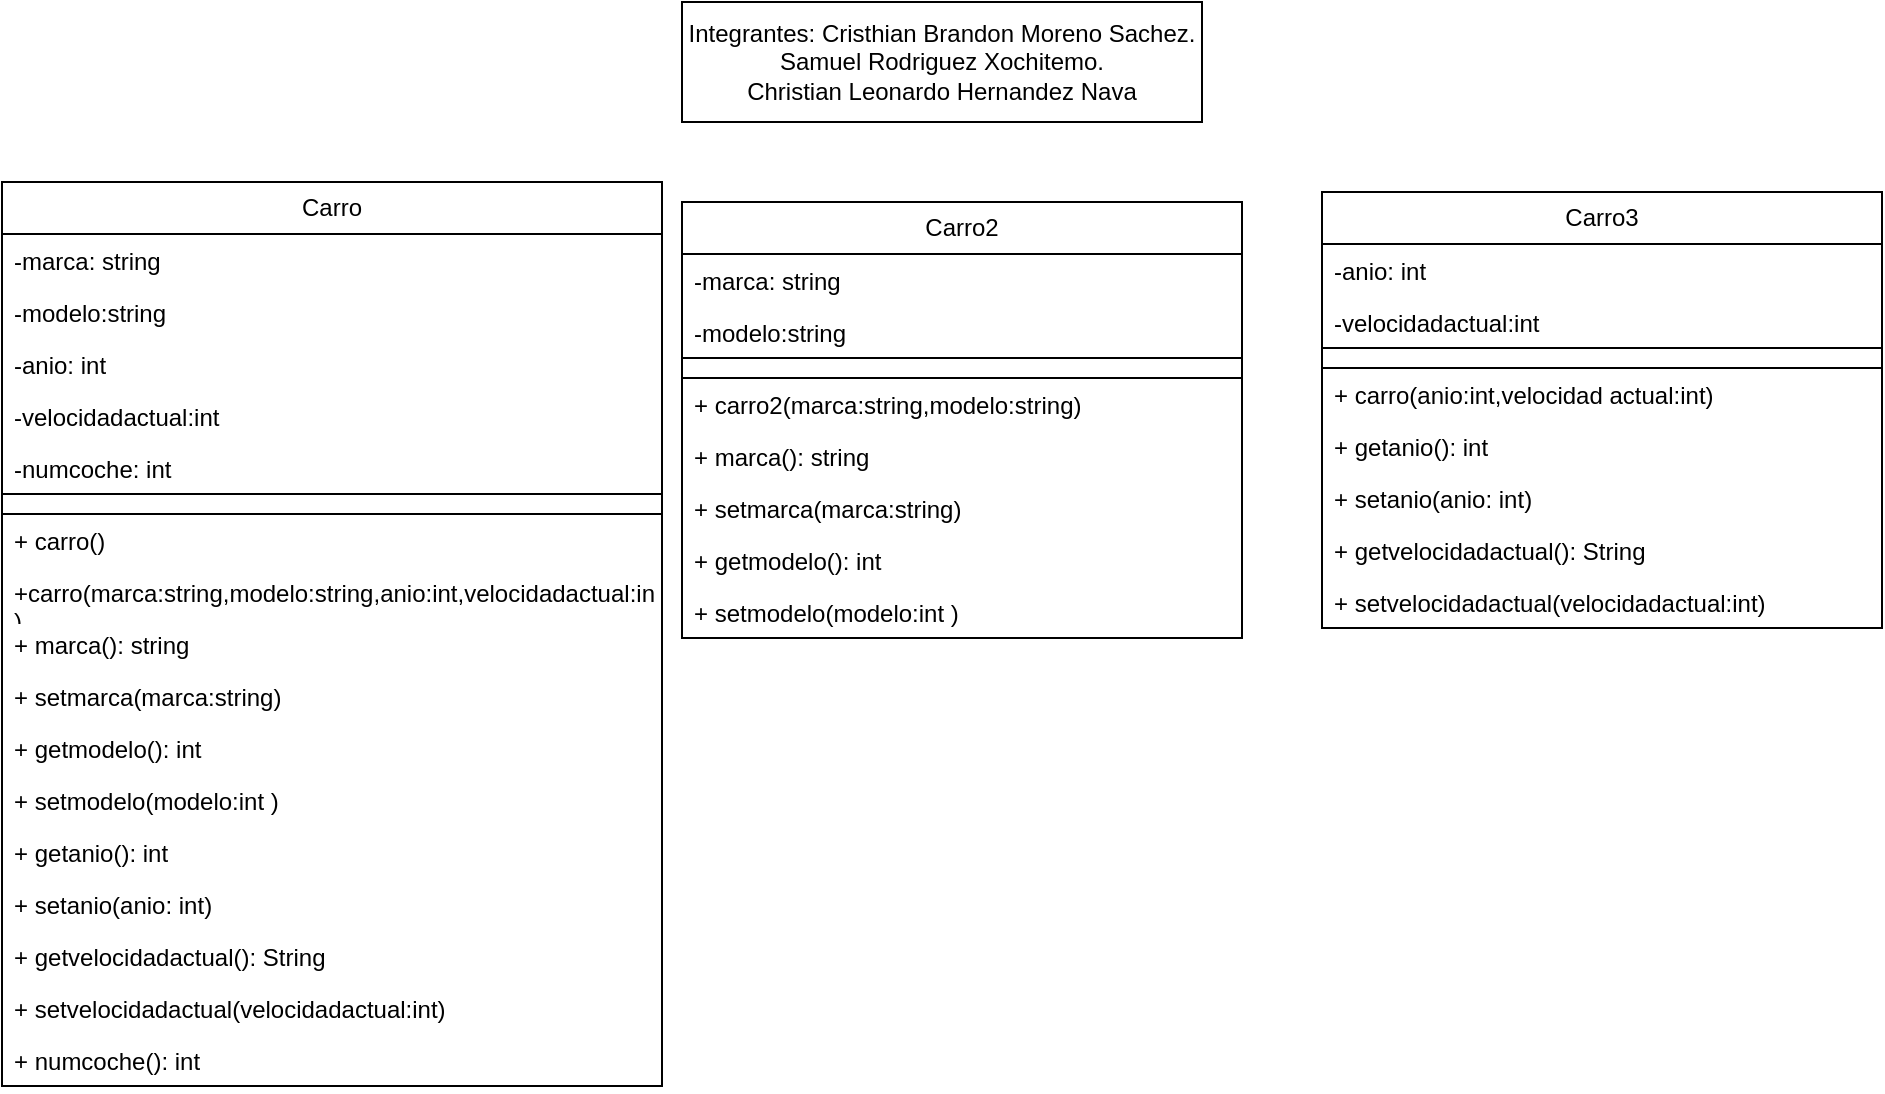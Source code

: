 <mxfile version="22.1.18" type="device">
  <diagram name="Página-1" id="8AdeCf41ZoyzHluQUxPt">
    <mxGraphModel dx="960" dy="564" grid="1" gridSize="10" guides="1" tooltips="1" connect="1" arrows="1" fold="1" page="1" pageScale="1" pageWidth="827" pageHeight="1169" math="0" shadow="0">
      <root>
        <mxCell id="0" />
        <mxCell id="1" parent="0" />
        <mxCell id="_ulS4b2fXDJhAJSG0Am4-1" value="Carro" style="swimlane;fontStyle=0;childLayout=stackLayout;horizontal=1;startSize=26;fillColor=none;horizontalStack=0;resizeParent=1;resizeParentMax=0;resizeLast=0;collapsible=1;marginBottom=0;whiteSpace=wrap;html=1;" parent="1" vertex="1">
          <mxGeometry x="310" y="180" width="330" height="452" as="geometry" />
        </mxCell>
        <mxCell id="_ulS4b2fXDJhAJSG0Am4-2" value="-marca: string" style="text;strokeColor=none;fillColor=none;align=left;verticalAlign=top;spacingLeft=4;spacingRight=4;overflow=hidden;rotatable=0;points=[[0,0.5],[1,0.5]];portConstraint=eastwest;whiteSpace=wrap;html=1;" parent="_ulS4b2fXDJhAJSG0Am4-1" vertex="1">
          <mxGeometry y="26" width="330" height="26" as="geometry" />
        </mxCell>
        <mxCell id="_ulS4b2fXDJhAJSG0Am4-3" value="-modelo:string" style="text;strokeColor=none;fillColor=none;align=left;verticalAlign=top;spacingLeft=4;spacingRight=4;overflow=hidden;rotatable=0;points=[[0,0.5],[1,0.5]];portConstraint=eastwest;whiteSpace=wrap;html=1;" parent="_ulS4b2fXDJhAJSG0Am4-1" vertex="1">
          <mxGeometry y="52" width="330" height="26" as="geometry" />
        </mxCell>
        <mxCell id="_ulS4b2fXDJhAJSG0Am4-4" value="-anio: int" style="text;strokeColor=none;fillColor=none;align=left;verticalAlign=top;spacingLeft=4;spacingRight=4;overflow=hidden;rotatable=0;points=[[0,0.5],[1,0.5]];portConstraint=eastwest;whiteSpace=wrap;html=1;" parent="_ulS4b2fXDJhAJSG0Am4-1" vertex="1">
          <mxGeometry y="78" width="330" height="26" as="geometry" />
        </mxCell>
        <mxCell id="_ulS4b2fXDJhAJSG0Am4-66" value="-velocidadactual:int" style="text;strokeColor=none;fillColor=none;align=left;verticalAlign=top;spacingLeft=4;spacingRight=4;overflow=hidden;rotatable=0;points=[[0,0.5],[1,0.5]];portConstraint=eastwest;whiteSpace=wrap;html=1;" parent="_ulS4b2fXDJhAJSG0Am4-1" vertex="1">
          <mxGeometry y="104" width="330" height="26" as="geometry" />
        </mxCell>
        <mxCell id="JUOpnxjc4YCkRLhcucgR-2" value="-numcoche: int" style="text;strokeColor=none;fillColor=none;align=left;verticalAlign=top;spacingLeft=4;spacingRight=4;overflow=hidden;rotatable=0;points=[[0,0.5],[1,0.5]];portConstraint=eastwest;whiteSpace=wrap;html=1;" parent="_ulS4b2fXDJhAJSG0Am4-1" vertex="1">
          <mxGeometry y="130" width="330" height="26" as="geometry" />
        </mxCell>
        <mxCell id="_ulS4b2fXDJhAJSG0Am4-68" style="text;strokeColor=default;fillColor=none;align=left;verticalAlign=top;spacingLeft=4;spacingRight=4;overflow=hidden;rotatable=0;points=[[0,0.5],[1,0.5]];portConstraint=eastwest;whiteSpace=wrap;html=1;" parent="_ulS4b2fXDJhAJSG0Am4-1" vertex="1">
          <mxGeometry y="156" width="330" height="10" as="geometry" />
        </mxCell>
        <mxCell id="dYnokw8pIiYJTKMDLn86-35" value="+ carro()" style="text;strokeColor=none;fillColor=none;align=left;verticalAlign=top;spacingLeft=4;spacingRight=4;overflow=hidden;rotatable=0;points=[[0,0.5],[1,0.5]];portConstraint=eastwest;whiteSpace=wrap;html=1;" vertex="1" parent="_ulS4b2fXDJhAJSG0Am4-1">
          <mxGeometry y="166" width="330" height="26" as="geometry" />
        </mxCell>
        <mxCell id="_ulS4b2fXDJhAJSG0Am4-67" value="+carro(marca:string,modelo:string,anio:int,velocidadactual:int&lt;br&gt;)" style="text;strokeColor=none;fillColor=none;align=left;verticalAlign=top;spacingLeft=4;spacingRight=4;overflow=hidden;rotatable=0;points=[[0,0.5],[1,0.5]];portConstraint=eastwest;whiteSpace=wrap;html=1;" parent="_ulS4b2fXDJhAJSG0Am4-1" vertex="1">
          <mxGeometry y="192" width="330" height="26" as="geometry" />
        </mxCell>
        <mxCell id="dYnokw8pIiYJTKMDLn86-36" value="+ marca(): string" style="text;strokeColor=none;fillColor=none;align=left;verticalAlign=top;spacingLeft=4;spacingRight=4;overflow=hidden;rotatable=0;points=[[0,0.5],[1,0.5]];portConstraint=eastwest;whiteSpace=wrap;html=1;" vertex="1" parent="_ulS4b2fXDJhAJSG0Am4-1">
          <mxGeometry y="218" width="330" height="26" as="geometry" />
        </mxCell>
        <mxCell id="_ulS4b2fXDJhAJSG0Am4-74" value="+ setmarca(marca:string)" style="text;strokeColor=none;fillColor=none;align=left;verticalAlign=top;spacingLeft=4;spacingRight=4;overflow=hidden;rotatable=0;points=[[0,0.5],[1,0.5]];portConstraint=eastwest;whiteSpace=wrap;html=1;" parent="_ulS4b2fXDJhAJSG0Am4-1" vertex="1">
          <mxGeometry y="244" width="330" height="26" as="geometry" />
        </mxCell>
        <mxCell id="_ulS4b2fXDJhAJSG0Am4-73" value="+ getmodelo(): int" style="text;strokeColor=none;fillColor=none;align=left;verticalAlign=top;spacingLeft=4;spacingRight=4;overflow=hidden;rotatable=0;points=[[0,0.5],[1,0.5]];portConstraint=eastwest;whiteSpace=wrap;html=1;" parent="_ulS4b2fXDJhAJSG0Am4-1" vertex="1">
          <mxGeometry y="270" width="330" height="26" as="geometry" />
        </mxCell>
        <mxCell id="_ulS4b2fXDJhAJSG0Am4-72" value="+ setmodelo(modelo:int )" style="text;strokeColor=none;fillColor=none;align=left;verticalAlign=top;spacingLeft=4;spacingRight=4;overflow=hidden;rotatable=0;points=[[0,0.5],[1,0.5]];portConstraint=eastwest;whiteSpace=wrap;html=1;" parent="_ulS4b2fXDJhAJSG0Am4-1" vertex="1">
          <mxGeometry y="296" width="330" height="26" as="geometry" />
        </mxCell>
        <mxCell id="_ulS4b2fXDJhAJSG0Am4-71" value="+ getanio(): int" style="text;strokeColor=none;fillColor=none;align=left;verticalAlign=top;spacingLeft=4;spacingRight=4;overflow=hidden;rotatable=0;points=[[0,0.5],[1,0.5]];portConstraint=eastwest;whiteSpace=wrap;html=1;" parent="_ulS4b2fXDJhAJSG0Am4-1" vertex="1">
          <mxGeometry y="322" width="330" height="26" as="geometry" />
        </mxCell>
        <mxCell id="_ulS4b2fXDJhAJSG0Am4-70" value="+ setanio(anio: int)" style="text;strokeColor=none;fillColor=none;align=left;verticalAlign=top;spacingLeft=4;spacingRight=4;overflow=hidden;rotatable=0;points=[[0,0.5],[1,0.5]];portConstraint=eastwest;whiteSpace=wrap;html=1;" parent="_ulS4b2fXDJhAJSG0Am4-1" vertex="1">
          <mxGeometry y="348" width="330" height="26" as="geometry" />
        </mxCell>
        <mxCell id="_ulS4b2fXDJhAJSG0Am4-69" value="+ getvelocidadactual(): String" style="text;strokeColor=none;fillColor=none;align=left;verticalAlign=top;spacingLeft=4;spacingRight=4;overflow=hidden;rotatable=0;points=[[0,0.5],[1,0.5]];portConstraint=eastwest;whiteSpace=wrap;html=1;" parent="_ulS4b2fXDJhAJSG0Am4-1" vertex="1">
          <mxGeometry y="374" width="330" height="26" as="geometry" />
        </mxCell>
        <mxCell id="_ulS4b2fXDJhAJSG0Am4-76" value="+ setvelocidadactual(velocidadactual:int)" style="text;strokeColor=none;fillColor=none;align=left;verticalAlign=top;spacingLeft=4;spacingRight=4;overflow=hidden;rotatable=0;points=[[0,0.5],[1,0.5]];portConstraint=eastwest;whiteSpace=wrap;html=1;" parent="_ulS4b2fXDJhAJSG0Am4-1" vertex="1">
          <mxGeometry y="400" width="330" height="26" as="geometry" />
        </mxCell>
        <mxCell id="JUOpnxjc4YCkRLhcucgR-3" value="+ numcoche(): int" style="text;strokeColor=none;fillColor=none;align=left;verticalAlign=top;spacingLeft=4;spacingRight=4;overflow=hidden;rotatable=0;points=[[0,0.5],[1,0.5]];portConstraint=eastwest;whiteSpace=wrap;html=1;" parent="_ulS4b2fXDJhAJSG0Am4-1" vertex="1">
          <mxGeometry y="426" width="330" height="26" as="geometry" />
        </mxCell>
        <mxCell id="ziJ8A-64Hif3GfCiuzLE-1" value="Integrantes: Cristhian Brandon Moreno Sachez.&lt;br&gt;Samuel Rodriguez Xochitemo.&lt;br&gt;Christian Leonardo Hernandez Nava" style="rounded=0;whiteSpace=wrap;html=1;" parent="1" vertex="1">
          <mxGeometry x="650" y="90" width="260" height="60" as="geometry" />
        </mxCell>
        <mxCell id="dYnokw8pIiYJTKMDLn86-1" value="Carro3" style="swimlane;fontStyle=0;childLayout=stackLayout;horizontal=1;startSize=26;fillColor=none;horizontalStack=0;resizeParent=1;resizeParentMax=0;resizeLast=0;collapsible=1;marginBottom=0;whiteSpace=wrap;html=1;" vertex="1" parent="1">
          <mxGeometry x="970" y="185" width="280" height="218" as="geometry" />
        </mxCell>
        <mxCell id="dYnokw8pIiYJTKMDLn86-4" value="-anio: int" style="text;strokeColor=none;fillColor=none;align=left;verticalAlign=top;spacingLeft=4;spacingRight=4;overflow=hidden;rotatable=0;points=[[0,0.5],[1,0.5]];portConstraint=eastwest;whiteSpace=wrap;html=1;" vertex="1" parent="dYnokw8pIiYJTKMDLn86-1">
          <mxGeometry y="26" width="280" height="26" as="geometry" />
        </mxCell>
        <mxCell id="dYnokw8pIiYJTKMDLn86-5" value="-velocidadactual:int" style="text;strokeColor=none;fillColor=none;align=left;verticalAlign=top;spacingLeft=4;spacingRight=4;overflow=hidden;rotatable=0;points=[[0,0.5],[1,0.5]];portConstraint=eastwest;whiteSpace=wrap;html=1;" vertex="1" parent="dYnokw8pIiYJTKMDLn86-1">
          <mxGeometry y="52" width="280" height="26" as="geometry" />
        </mxCell>
        <mxCell id="dYnokw8pIiYJTKMDLn86-7" style="text;strokeColor=default;fillColor=none;align=left;verticalAlign=top;spacingLeft=4;spacingRight=4;overflow=hidden;rotatable=0;points=[[0,0.5],[1,0.5]];portConstraint=eastwest;whiteSpace=wrap;html=1;" vertex="1" parent="dYnokw8pIiYJTKMDLn86-1">
          <mxGeometry y="78" width="280" height="10" as="geometry" />
        </mxCell>
        <mxCell id="dYnokw8pIiYJTKMDLn86-38" value="+ carro(anio:int,velocidad actual:int)" style="text;strokeColor=none;fillColor=none;align=left;verticalAlign=top;spacingLeft=4;spacingRight=4;overflow=hidden;rotatable=0;points=[[0,0.5],[1,0.5]];portConstraint=eastwest;whiteSpace=wrap;html=1;" vertex="1" parent="dYnokw8pIiYJTKMDLn86-1">
          <mxGeometry y="88" width="280" height="26" as="geometry" />
        </mxCell>
        <mxCell id="dYnokw8pIiYJTKMDLn86-12" value="+ getanio(): int" style="text;strokeColor=none;fillColor=none;align=left;verticalAlign=top;spacingLeft=4;spacingRight=4;overflow=hidden;rotatable=0;points=[[0,0.5],[1,0.5]];portConstraint=eastwest;whiteSpace=wrap;html=1;" vertex="1" parent="dYnokw8pIiYJTKMDLn86-1">
          <mxGeometry y="114" width="280" height="26" as="geometry" />
        </mxCell>
        <mxCell id="dYnokw8pIiYJTKMDLn86-13" value="+ setanio(anio: int)" style="text;strokeColor=none;fillColor=none;align=left;verticalAlign=top;spacingLeft=4;spacingRight=4;overflow=hidden;rotatable=0;points=[[0,0.5],[1,0.5]];portConstraint=eastwest;whiteSpace=wrap;html=1;" vertex="1" parent="dYnokw8pIiYJTKMDLn86-1">
          <mxGeometry y="140" width="280" height="26" as="geometry" />
        </mxCell>
        <mxCell id="dYnokw8pIiYJTKMDLn86-14" value="+ getvelocidadactual(): String" style="text;strokeColor=none;fillColor=none;align=left;verticalAlign=top;spacingLeft=4;spacingRight=4;overflow=hidden;rotatable=0;points=[[0,0.5],[1,0.5]];portConstraint=eastwest;whiteSpace=wrap;html=1;" vertex="1" parent="dYnokw8pIiYJTKMDLn86-1">
          <mxGeometry y="166" width="280" height="26" as="geometry" />
        </mxCell>
        <mxCell id="dYnokw8pIiYJTKMDLn86-15" value="+ setvelocidadactual(velocidadactual:int)" style="text;strokeColor=none;fillColor=none;align=left;verticalAlign=top;spacingLeft=4;spacingRight=4;overflow=hidden;rotatable=0;points=[[0,0.5],[1,0.5]];portConstraint=eastwest;whiteSpace=wrap;html=1;" vertex="1" parent="dYnokw8pIiYJTKMDLn86-1">
          <mxGeometry y="192" width="280" height="26" as="geometry" />
        </mxCell>
        <mxCell id="dYnokw8pIiYJTKMDLn86-18" value="Carro2" style="swimlane;fontStyle=0;childLayout=stackLayout;horizontal=1;startSize=26;fillColor=none;horizontalStack=0;resizeParent=1;resizeParentMax=0;resizeLast=0;collapsible=1;marginBottom=0;whiteSpace=wrap;html=1;" vertex="1" parent="1">
          <mxGeometry x="650" y="190" width="280" height="218" as="geometry" />
        </mxCell>
        <mxCell id="dYnokw8pIiYJTKMDLn86-19" value="-marca: string" style="text;strokeColor=none;fillColor=none;align=left;verticalAlign=top;spacingLeft=4;spacingRight=4;overflow=hidden;rotatable=0;points=[[0,0.5],[1,0.5]];portConstraint=eastwest;whiteSpace=wrap;html=1;" vertex="1" parent="dYnokw8pIiYJTKMDLn86-18">
          <mxGeometry y="26" width="280" height="26" as="geometry" />
        </mxCell>
        <mxCell id="dYnokw8pIiYJTKMDLn86-20" value="-modelo:string" style="text;strokeColor=none;fillColor=none;align=left;verticalAlign=top;spacingLeft=4;spacingRight=4;overflow=hidden;rotatable=0;points=[[0,0.5],[1,0.5]];portConstraint=eastwest;whiteSpace=wrap;html=1;" vertex="1" parent="dYnokw8pIiYJTKMDLn86-18">
          <mxGeometry y="52" width="280" height="26" as="geometry" />
        </mxCell>
        <mxCell id="dYnokw8pIiYJTKMDLn86-24" style="text;strokeColor=default;fillColor=none;align=left;verticalAlign=top;spacingLeft=4;spacingRight=4;overflow=hidden;rotatable=0;points=[[0,0.5],[1,0.5]];portConstraint=eastwest;whiteSpace=wrap;html=1;" vertex="1" parent="dYnokw8pIiYJTKMDLn86-18">
          <mxGeometry y="78" width="280" height="10" as="geometry" />
        </mxCell>
        <mxCell id="dYnokw8pIiYJTKMDLn86-37" value="+ carro2(marca:string,modelo:string)" style="text;strokeColor=none;fillColor=none;align=left;verticalAlign=top;spacingLeft=4;spacingRight=4;overflow=hidden;rotatable=0;points=[[0,0.5],[1,0.5]];portConstraint=eastwest;whiteSpace=wrap;html=1;" vertex="1" parent="dYnokw8pIiYJTKMDLn86-18">
          <mxGeometry y="88" width="280" height="26" as="geometry" />
        </mxCell>
        <mxCell id="dYnokw8pIiYJTKMDLn86-25" value="+ marca(): string" style="text;strokeColor=none;fillColor=none;align=left;verticalAlign=top;spacingLeft=4;spacingRight=4;overflow=hidden;rotatable=0;points=[[0,0.5],[1,0.5]];portConstraint=eastwest;whiteSpace=wrap;html=1;" vertex="1" parent="dYnokw8pIiYJTKMDLn86-18">
          <mxGeometry y="114" width="280" height="26" as="geometry" />
        </mxCell>
        <mxCell id="dYnokw8pIiYJTKMDLn86-26" value="+ setmarca(marca:string)" style="text;strokeColor=none;fillColor=none;align=left;verticalAlign=top;spacingLeft=4;spacingRight=4;overflow=hidden;rotatable=0;points=[[0,0.5],[1,0.5]];portConstraint=eastwest;whiteSpace=wrap;html=1;" vertex="1" parent="dYnokw8pIiYJTKMDLn86-18">
          <mxGeometry y="140" width="280" height="26" as="geometry" />
        </mxCell>
        <mxCell id="dYnokw8pIiYJTKMDLn86-27" value="+ getmodelo(): int" style="text;strokeColor=none;fillColor=none;align=left;verticalAlign=top;spacingLeft=4;spacingRight=4;overflow=hidden;rotatable=0;points=[[0,0.5],[1,0.5]];portConstraint=eastwest;whiteSpace=wrap;html=1;" vertex="1" parent="dYnokw8pIiYJTKMDLn86-18">
          <mxGeometry y="166" width="280" height="26" as="geometry" />
        </mxCell>
        <mxCell id="dYnokw8pIiYJTKMDLn86-28" value="+ setmodelo(modelo:int )" style="text;strokeColor=none;fillColor=none;align=left;verticalAlign=top;spacingLeft=4;spacingRight=4;overflow=hidden;rotatable=0;points=[[0,0.5],[1,0.5]];portConstraint=eastwest;whiteSpace=wrap;html=1;" vertex="1" parent="dYnokw8pIiYJTKMDLn86-18">
          <mxGeometry y="192" width="280" height="26" as="geometry" />
        </mxCell>
      </root>
    </mxGraphModel>
  </diagram>
</mxfile>
